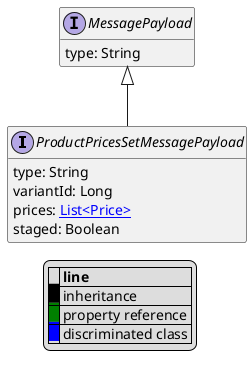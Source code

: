 @startuml

hide empty fields
hide empty methods
legend
|= |= line |
|<back:black>   </back>| inheritance |
|<back:green>   </back>| property reference |
|<back:blue>   </back>| discriminated class |
endlegend
interface ProductPricesSetMessagePayload [[ProductPricesSetMessagePayload.svg]] extends MessagePayload {
    type: String
    variantId: Long
    prices: [[Price.svg List<Price>]]
    staged: Boolean
}
interface MessagePayload [[MessagePayload.svg]]  {
    type: String
}





@enduml
